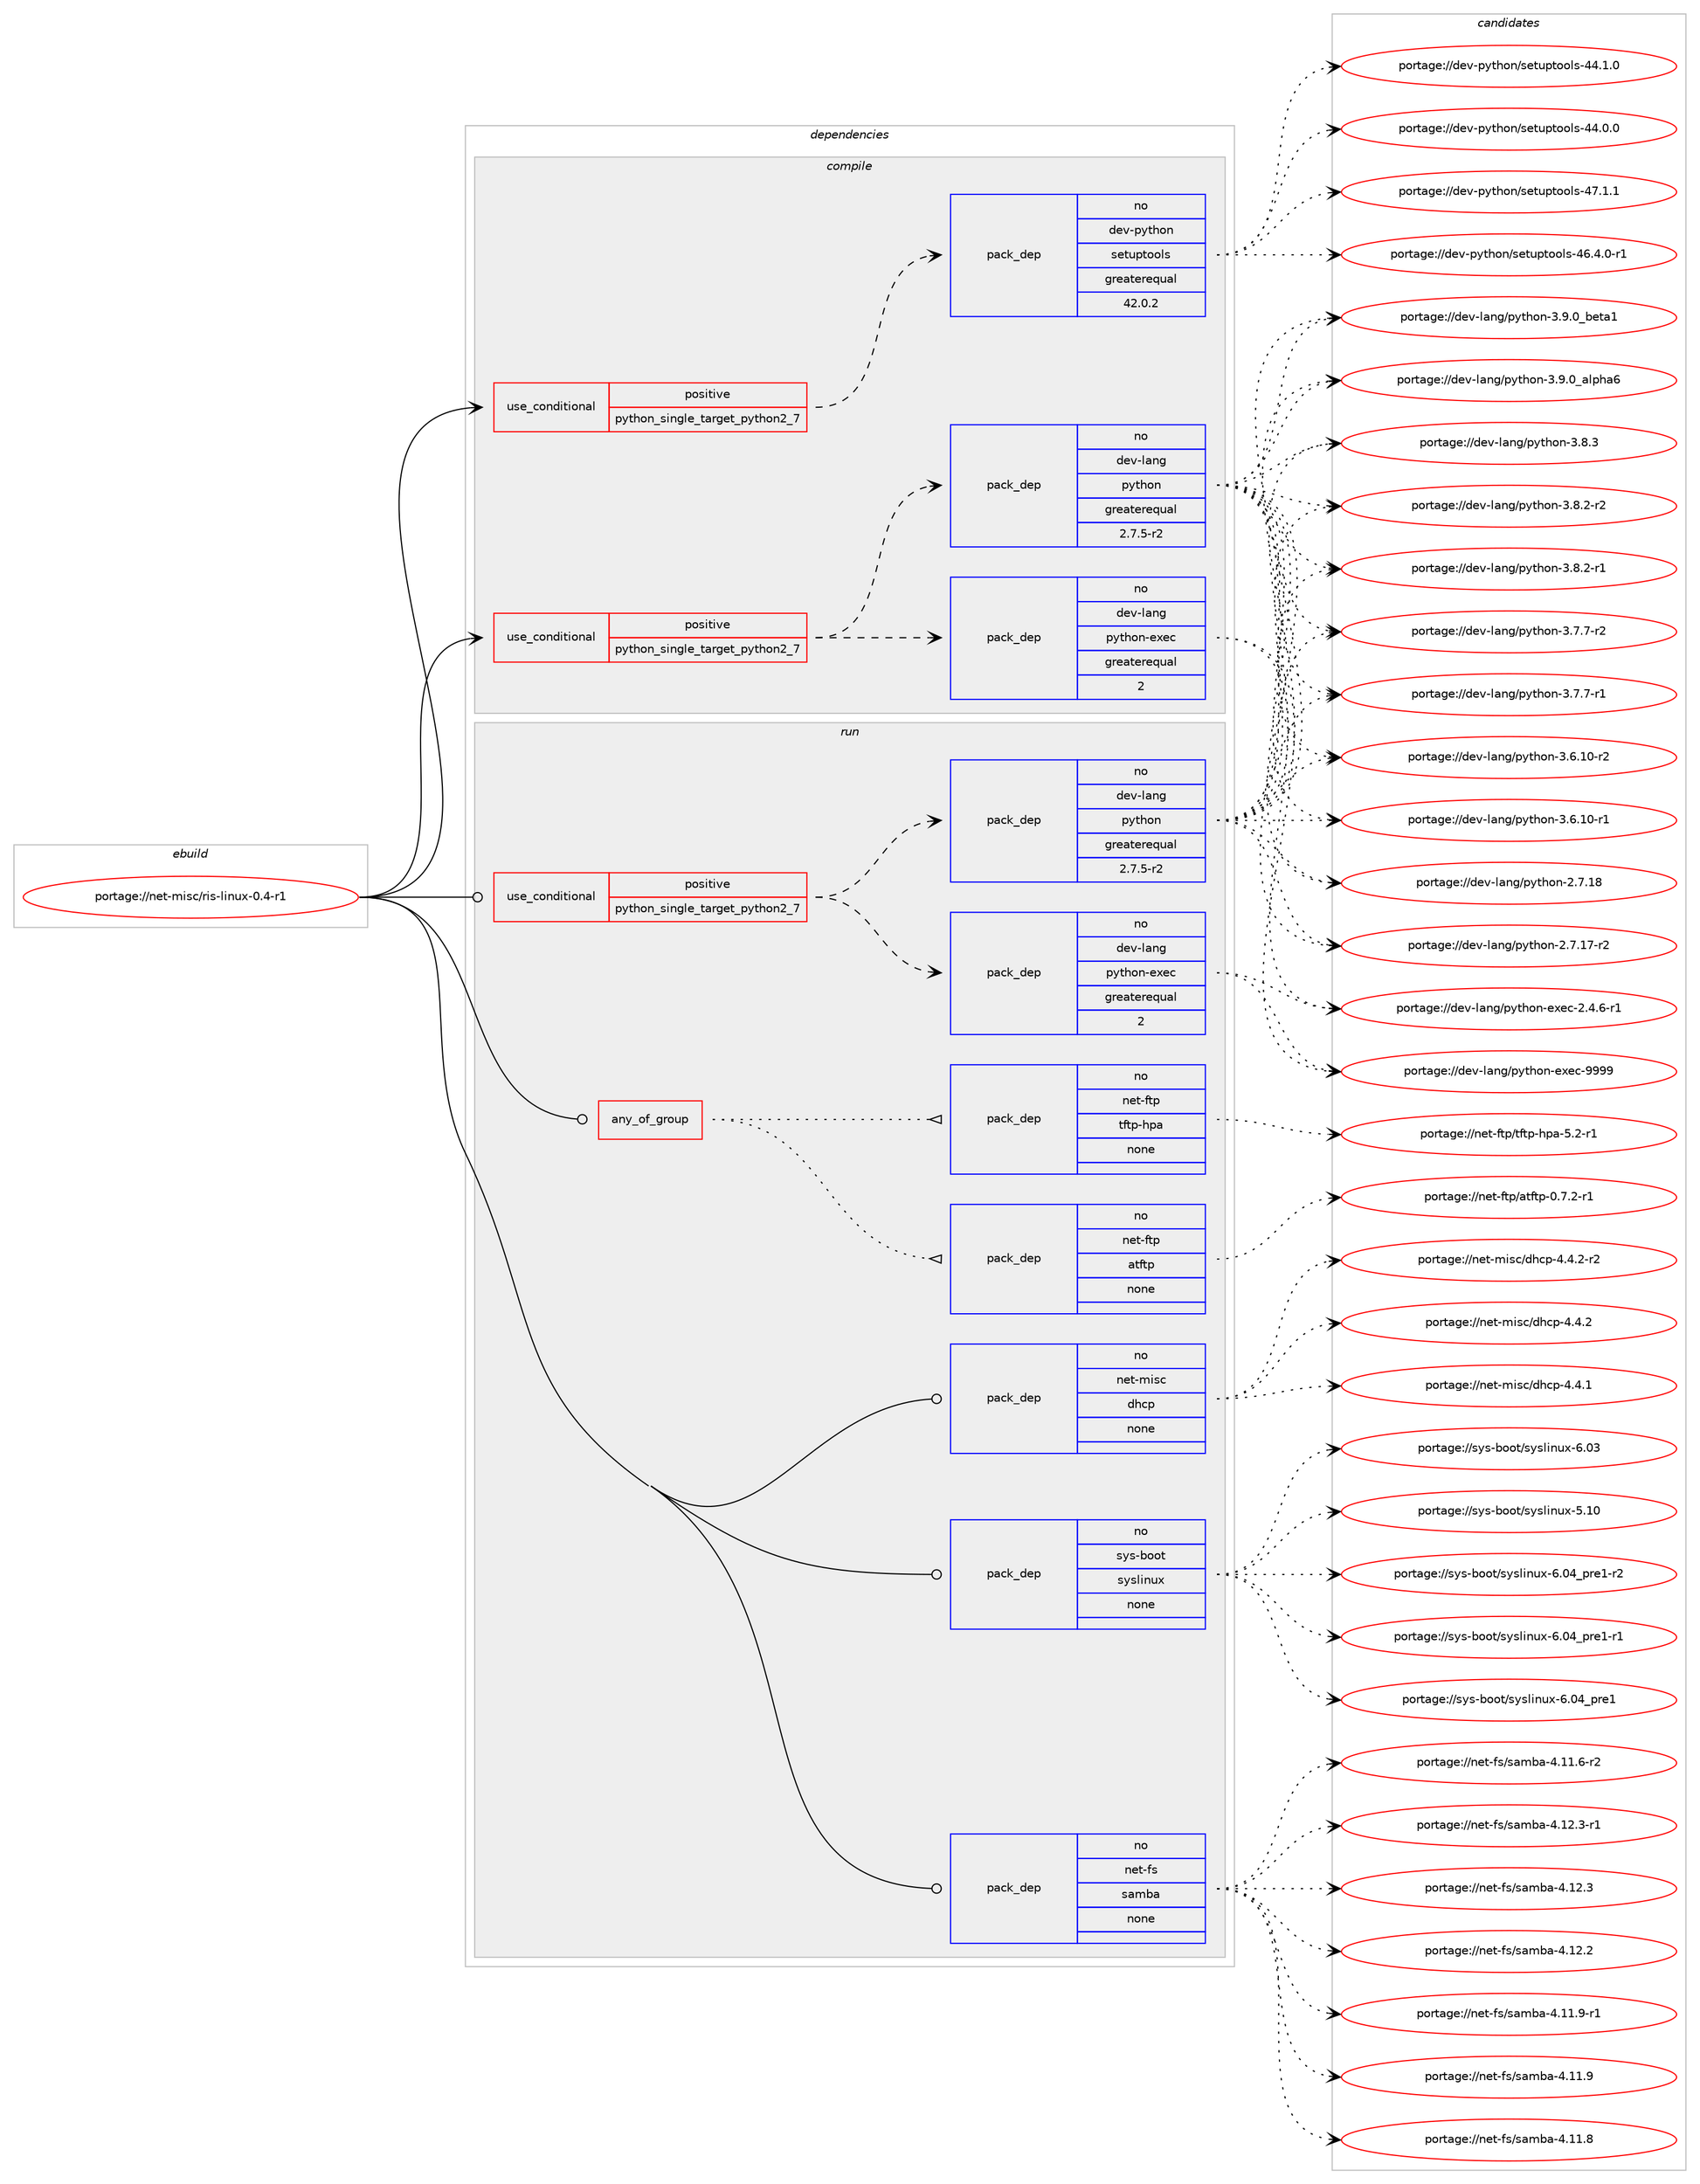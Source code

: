 digraph prolog {

# *************
# Graph options
# *************

newrank=true;
concentrate=true;
compound=true;
graph [rankdir=LR,fontname=Helvetica,fontsize=10,ranksep=1.5];#, ranksep=2.5, nodesep=0.2];
edge  [arrowhead=vee];
node  [fontname=Helvetica,fontsize=10];

# **********
# The ebuild
# **********

subgraph cluster_leftcol {
color=gray;
rank=same;
label=<<i>ebuild</i>>;
id [label="portage://net-misc/ris-linux-0.4-r1", color=red, width=4, href="../net-misc/ris-linux-0.4-r1.svg"];
}

# ****************
# The dependencies
# ****************

subgraph cluster_midcol {
color=gray;
label=<<i>dependencies</i>>;
subgraph cluster_compile {
fillcolor="#eeeeee";
style=filled;
label=<<i>compile</i>>;
subgraph cond733 {
dependency6657 [label=<<TABLE BORDER="0" CELLBORDER="1" CELLSPACING="0" CELLPADDING="4"><TR><TD ROWSPAN="3" CELLPADDING="10">use_conditional</TD></TR><TR><TD>positive</TD></TR><TR><TD>python_single_target_python2_7</TD></TR></TABLE>>, shape=none, color=red];
subgraph pack5850 {
dependency6658 [label=<<TABLE BORDER="0" CELLBORDER="1" CELLSPACING="0" CELLPADDING="4" WIDTH="220"><TR><TD ROWSPAN="6" CELLPADDING="30">pack_dep</TD></TR><TR><TD WIDTH="110">no</TD></TR><TR><TD>dev-lang</TD></TR><TR><TD>python</TD></TR><TR><TD>greaterequal</TD></TR><TR><TD>2.7.5-r2</TD></TR></TABLE>>, shape=none, color=blue];
}
dependency6657:e -> dependency6658:w [weight=20,style="dashed",arrowhead="vee"];
subgraph pack5851 {
dependency6659 [label=<<TABLE BORDER="0" CELLBORDER="1" CELLSPACING="0" CELLPADDING="4" WIDTH="220"><TR><TD ROWSPAN="6" CELLPADDING="30">pack_dep</TD></TR><TR><TD WIDTH="110">no</TD></TR><TR><TD>dev-lang</TD></TR><TR><TD>python-exec</TD></TR><TR><TD>greaterequal</TD></TR><TR><TD>2</TD></TR></TABLE>>, shape=none, color=blue];
}
dependency6657:e -> dependency6659:w [weight=20,style="dashed",arrowhead="vee"];
}
id:e -> dependency6657:w [weight=20,style="solid",arrowhead="vee"];
subgraph cond734 {
dependency6660 [label=<<TABLE BORDER="0" CELLBORDER="1" CELLSPACING="0" CELLPADDING="4"><TR><TD ROWSPAN="3" CELLPADDING="10">use_conditional</TD></TR><TR><TD>positive</TD></TR><TR><TD>python_single_target_python2_7</TD></TR></TABLE>>, shape=none, color=red];
subgraph pack5852 {
dependency6661 [label=<<TABLE BORDER="0" CELLBORDER="1" CELLSPACING="0" CELLPADDING="4" WIDTH="220"><TR><TD ROWSPAN="6" CELLPADDING="30">pack_dep</TD></TR><TR><TD WIDTH="110">no</TD></TR><TR><TD>dev-python</TD></TR><TR><TD>setuptools</TD></TR><TR><TD>greaterequal</TD></TR><TR><TD>42.0.2</TD></TR></TABLE>>, shape=none, color=blue];
}
dependency6660:e -> dependency6661:w [weight=20,style="dashed",arrowhead="vee"];
}
id:e -> dependency6660:w [weight=20,style="solid",arrowhead="vee"];
}
subgraph cluster_compileandrun {
fillcolor="#eeeeee";
style=filled;
label=<<i>compile and run</i>>;
}
subgraph cluster_run {
fillcolor="#eeeeee";
style=filled;
label=<<i>run</i>>;
subgraph any72 {
dependency6662 [label=<<TABLE BORDER="0" CELLBORDER="1" CELLSPACING="0" CELLPADDING="4"><TR><TD CELLPADDING="10">any_of_group</TD></TR></TABLE>>, shape=none, color=red];subgraph pack5853 {
dependency6663 [label=<<TABLE BORDER="0" CELLBORDER="1" CELLSPACING="0" CELLPADDING="4" WIDTH="220"><TR><TD ROWSPAN="6" CELLPADDING="30">pack_dep</TD></TR><TR><TD WIDTH="110">no</TD></TR><TR><TD>net-ftp</TD></TR><TR><TD>atftp</TD></TR><TR><TD>none</TD></TR><TR><TD></TD></TR></TABLE>>, shape=none, color=blue];
}
dependency6662:e -> dependency6663:w [weight=20,style="dotted",arrowhead="oinv"];
subgraph pack5854 {
dependency6664 [label=<<TABLE BORDER="0" CELLBORDER="1" CELLSPACING="0" CELLPADDING="4" WIDTH="220"><TR><TD ROWSPAN="6" CELLPADDING="30">pack_dep</TD></TR><TR><TD WIDTH="110">no</TD></TR><TR><TD>net-ftp</TD></TR><TR><TD>tftp-hpa</TD></TR><TR><TD>none</TD></TR><TR><TD></TD></TR></TABLE>>, shape=none, color=blue];
}
dependency6662:e -> dependency6664:w [weight=20,style="dotted",arrowhead="oinv"];
}
id:e -> dependency6662:w [weight=20,style="solid",arrowhead="odot"];
subgraph cond735 {
dependency6665 [label=<<TABLE BORDER="0" CELLBORDER="1" CELLSPACING="0" CELLPADDING="4"><TR><TD ROWSPAN="3" CELLPADDING="10">use_conditional</TD></TR><TR><TD>positive</TD></TR><TR><TD>python_single_target_python2_7</TD></TR></TABLE>>, shape=none, color=red];
subgraph pack5855 {
dependency6666 [label=<<TABLE BORDER="0" CELLBORDER="1" CELLSPACING="0" CELLPADDING="4" WIDTH="220"><TR><TD ROWSPAN="6" CELLPADDING="30">pack_dep</TD></TR><TR><TD WIDTH="110">no</TD></TR><TR><TD>dev-lang</TD></TR><TR><TD>python</TD></TR><TR><TD>greaterequal</TD></TR><TR><TD>2.7.5-r2</TD></TR></TABLE>>, shape=none, color=blue];
}
dependency6665:e -> dependency6666:w [weight=20,style="dashed",arrowhead="vee"];
subgraph pack5856 {
dependency6667 [label=<<TABLE BORDER="0" CELLBORDER="1" CELLSPACING="0" CELLPADDING="4" WIDTH="220"><TR><TD ROWSPAN="6" CELLPADDING="30">pack_dep</TD></TR><TR><TD WIDTH="110">no</TD></TR><TR><TD>dev-lang</TD></TR><TR><TD>python-exec</TD></TR><TR><TD>greaterequal</TD></TR><TR><TD>2</TD></TR></TABLE>>, shape=none, color=blue];
}
dependency6665:e -> dependency6667:w [weight=20,style="dashed",arrowhead="vee"];
}
id:e -> dependency6665:w [weight=20,style="solid",arrowhead="odot"];
subgraph pack5857 {
dependency6668 [label=<<TABLE BORDER="0" CELLBORDER="1" CELLSPACING="0" CELLPADDING="4" WIDTH="220"><TR><TD ROWSPAN="6" CELLPADDING="30">pack_dep</TD></TR><TR><TD WIDTH="110">no</TD></TR><TR><TD>net-fs</TD></TR><TR><TD>samba</TD></TR><TR><TD>none</TD></TR><TR><TD></TD></TR></TABLE>>, shape=none, color=blue];
}
id:e -> dependency6668:w [weight=20,style="solid",arrowhead="odot"];
subgraph pack5858 {
dependency6669 [label=<<TABLE BORDER="0" CELLBORDER="1" CELLSPACING="0" CELLPADDING="4" WIDTH="220"><TR><TD ROWSPAN="6" CELLPADDING="30">pack_dep</TD></TR><TR><TD WIDTH="110">no</TD></TR><TR><TD>net-misc</TD></TR><TR><TD>dhcp</TD></TR><TR><TD>none</TD></TR><TR><TD></TD></TR></TABLE>>, shape=none, color=blue];
}
id:e -> dependency6669:w [weight=20,style="solid",arrowhead="odot"];
subgraph pack5859 {
dependency6670 [label=<<TABLE BORDER="0" CELLBORDER="1" CELLSPACING="0" CELLPADDING="4" WIDTH="220"><TR><TD ROWSPAN="6" CELLPADDING="30">pack_dep</TD></TR><TR><TD WIDTH="110">no</TD></TR><TR><TD>sys-boot</TD></TR><TR><TD>syslinux</TD></TR><TR><TD>none</TD></TR><TR><TD></TD></TR></TABLE>>, shape=none, color=blue];
}
id:e -> dependency6670:w [weight=20,style="solid",arrowhead="odot"];
}
}

# **************
# The candidates
# **************

subgraph cluster_choices {
rank=same;
color=gray;
label=<<i>candidates</i>>;

subgraph choice5850 {
color=black;
nodesep=1;
choice10010111845108971101034711212111610411111045514657464895981011169749 [label="portage://dev-lang/python-3.9.0_beta1", color=red, width=4,href="../dev-lang/python-3.9.0_beta1.svg"];
choice10010111845108971101034711212111610411111045514657464895971081121049754 [label="portage://dev-lang/python-3.9.0_alpha6", color=red, width=4,href="../dev-lang/python-3.9.0_alpha6.svg"];
choice100101118451089711010347112121116104111110455146564651 [label="portage://dev-lang/python-3.8.3", color=red, width=4,href="../dev-lang/python-3.8.3.svg"];
choice1001011184510897110103471121211161041111104551465646504511450 [label="portage://dev-lang/python-3.8.2-r2", color=red, width=4,href="../dev-lang/python-3.8.2-r2.svg"];
choice1001011184510897110103471121211161041111104551465646504511449 [label="portage://dev-lang/python-3.8.2-r1", color=red, width=4,href="../dev-lang/python-3.8.2-r1.svg"];
choice1001011184510897110103471121211161041111104551465546554511450 [label="portage://dev-lang/python-3.7.7-r2", color=red, width=4,href="../dev-lang/python-3.7.7-r2.svg"];
choice1001011184510897110103471121211161041111104551465546554511449 [label="portage://dev-lang/python-3.7.7-r1", color=red, width=4,href="../dev-lang/python-3.7.7-r1.svg"];
choice100101118451089711010347112121116104111110455146544649484511450 [label="portage://dev-lang/python-3.6.10-r2", color=red, width=4,href="../dev-lang/python-3.6.10-r2.svg"];
choice100101118451089711010347112121116104111110455146544649484511449 [label="portage://dev-lang/python-3.6.10-r1", color=red, width=4,href="../dev-lang/python-3.6.10-r1.svg"];
choice10010111845108971101034711212111610411111045504655464956 [label="portage://dev-lang/python-2.7.18", color=red, width=4,href="../dev-lang/python-2.7.18.svg"];
choice100101118451089711010347112121116104111110455046554649554511450 [label="portage://dev-lang/python-2.7.17-r2", color=red, width=4,href="../dev-lang/python-2.7.17-r2.svg"];
dependency6658:e -> choice10010111845108971101034711212111610411111045514657464895981011169749:w [style=dotted,weight="100"];
dependency6658:e -> choice10010111845108971101034711212111610411111045514657464895971081121049754:w [style=dotted,weight="100"];
dependency6658:e -> choice100101118451089711010347112121116104111110455146564651:w [style=dotted,weight="100"];
dependency6658:e -> choice1001011184510897110103471121211161041111104551465646504511450:w [style=dotted,weight="100"];
dependency6658:e -> choice1001011184510897110103471121211161041111104551465646504511449:w [style=dotted,weight="100"];
dependency6658:e -> choice1001011184510897110103471121211161041111104551465546554511450:w [style=dotted,weight="100"];
dependency6658:e -> choice1001011184510897110103471121211161041111104551465546554511449:w [style=dotted,weight="100"];
dependency6658:e -> choice100101118451089711010347112121116104111110455146544649484511450:w [style=dotted,weight="100"];
dependency6658:e -> choice100101118451089711010347112121116104111110455146544649484511449:w [style=dotted,weight="100"];
dependency6658:e -> choice10010111845108971101034711212111610411111045504655464956:w [style=dotted,weight="100"];
dependency6658:e -> choice100101118451089711010347112121116104111110455046554649554511450:w [style=dotted,weight="100"];
}
subgraph choice5851 {
color=black;
nodesep=1;
choice10010111845108971101034711212111610411111045101120101994557575757 [label="portage://dev-lang/python-exec-9999", color=red, width=4,href="../dev-lang/python-exec-9999.svg"];
choice10010111845108971101034711212111610411111045101120101994550465246544511449 [label="portage://dev-lang/python-exec-2.4.6-r1", color=red, width=4,href="../dev-lang/python-exec-2.4.6-r1.svg"];
dependency6659:e -> choice10010111845108971101034711212111610411111045101120101994557575757:w [style=dotted,weight="100"];
dependency6659:e -> choice10010111845108971101034711212111610411111045101120101994550465246544511449:w [style=dotted,weight="100"];
}
subgraph choice5852 {
color=black;
nodesep=1;
choice100101118451121211161041111104711510111611711211611111110811545525546494649 [label="portage://dev-python/setuptools-47.1.1", color=red, width=4,href="../dev-python/setuptools-47.1.1.svg"];
choice1001011184511212111610411111047115101116117112116111111108115455254465246484511449 [label="portage://dev-python/setuptools-46.4.0-r1", color=red, width=4,href="../dev-python/setuptools-46.4.0-r1.svg"];
choice100101118451121211161041111104711510111611711211611111110811545525246494648 [label="portage://dev-python/setuptools-44.1.0", color=red, width=4,href="../dev-python/setuptools-44.1.0.svg"];
choice100101118451121211161041111104711510111611711211611111110811545525246484648 [label="portage://dev-python/setuptools-44.0.0", color=red, width=4,href="../dev-python/setuptools-44.0.0.svg"];
dependency6661:e -> choice100101118451121211161041111104711510111611711211611111110811545525546494649:w [style=dotted,weight="100"];
dependency6661:e -> choice1001011184511212111610411111047115101116117112116111111108115455254465246484511449:w [style=dotted,weight="100"];
dependency6661:e -> choice100101118451121211161041111104711510111611711211611111110811545525246494648:w [style=dotted,weight="100"];
dependency6661:e -> choice100101118451121211161041111104711510111611711211611111110811545525246484648:w [style=dotted,weight="100"];
}
subgraph choice5853 {
color=black;
nodesep=1;
choice1101011164510211611247971161021161124548465546504511449 [label="portage://net-ftp/atftp-0.7.2-r1", color=red, width=4,href="../net-ftp/atftp-0.7.2-r1.svg"];
dependency6663:e -> choice1101011164510211611247971161021161124548465546504511449:w [style=dotted,weight="100"];
}
subgraph choice5854 {
color=black;
nodesep=1;
choice11010111645102116112471161021161124510411297455346504511449 [label="portage://net-ftp/tftp-hpa-5.2-r1", color=red, width=4,href="../net-ftp/tftp-hpa-5.2-r1.svg"];
dependency6664:e -> choice11010111645102116112471161021161124510411297455346504511449:w [style=dotted,weight="100"];
}
subgraph choice5855 {
color=black;
nodesep=1;
choice10010111845108971101034711212111610411111045514657464895981011169749 [label="portage://dev-lang/python-3.9.0_beta1", color=red, width=4,href="../dev-lang/python-3.9.0_beta1.svg"];
choice10010111845108971101034711212111610411111045514657464895971081121049754 [label="portage://dev-lang/python-3.9.0_alpha6", color=red, width=4,href="../dev-lang/python-3.9.0_alpha6.svg"];
choice100101118451089711010347112121116104111110455146564651 [label="portage://dev-lang/python-3.8.3", color=red, width=4,href="../dev-lang/python-3.8.3.svg"];
choice1001011184510897110103471121211161041111104551465646504511450 [label="portage://dev-lang/python-3.8.2-r2", color=red, width=4,href="../dev-lang/python-3.8.2-r2.svg"];
choice1001011184510897110103471121211161041111104551465646504511449 [label="portage://dev-lang/python-3.8.2-r1", color=red, width=4,href="../dev-lang/python-3.8.2-r1.svg"];
choice1001011184510897110103471121211161041111104551465546554511450 [label="portage://dev-lang/python-3.7.7-r2", color=red, width=4,href="../dev-lang/python-3.7.7-r2.svg"];
choice1001011184510897110103471121211161041111104551465546554511449 [label="portage://dev-lang/python-3.7.7-r1", color=red, width=4,href="../dev-lang/python-3.7.7-r1.svg"];
choice100101118451089711010347112121116104111110455146544649484511450 [label="portage://dev-lang/python-3.6.10-r2", color=red, width=4,href="../dev-lang/python-3.6.10-r2.svg"];
choice100101118451089711010347112121116104111110455146544649484511449 [label="portage://dev-lang/python-3.6.10-r1", color=red, width=4,href="../dev-lang/python-3.6.10-r1.svg"];
choice10010111845108971101034711212111610411111045504655464956 [label="portage://dev-lang/python-2.7.18", color=red, width=4,href="../dev-lang/python-2.7.18.svg"];
choice100101118451089711010347112121116104111110455046554649554511450 [label="portage://dev-lang/python-2.7.17-r2", color=red, width=4,href="../dev-lang/python-2.7.17-r2.svg"];
dependency6666:e -> choice10010111845108971101034711212111610411111045514657464895981011169749:w [style=dotted,weight="100"];
dependency6666:e -> choice10010111845108971101034711212111610411111045514657464895971081121049754:w [style=dotted,weight="100"];
dependency6666:e -> choice100101118451089711010347112121116104111110455146564651:w [style=dotted,weight="100"];
dependency6666:e -> choice1001011184510897110103471121211161041111104551465646504511450:w [style=dotted,weight="100"];
dependency6666:e -> choice1001011184510897110103471121211161041111104551465646504511449:w [style=dotted,weight="100"];
dependency6666:e -> choice1001011184510897110103471121211161041111104551465546554511450:w [style=dotted,weight="100"];
dependency6666:e -> choice1001011184510897110103471121211161041111104551465546554511449:w [style=dotted,weight="100"];
dependency6666:e -> choice100101118451089711010347112121116104111110455146544649484511450:w [style=dotted,weight="100"];
dependency6666:e -> choice100101118451089711010347112121116104111110455146544649484511449:w [style=dotted,weight="100"];
dependency6666:e -> choice10010111845108971101034711212111610411111045504655464956:w [style=dotted,weight="100"];
dependency6666:e -> choice100101118451089711010347112121116104111110455046554649554511450:w [style=dotted,weight="100"];
}
subgraph choice5856 {
color=black;
nodesep=1;
choice10010111845108971101034711212111610411111045101120101994557575757 [label="portage://dev-lang/python-exec-9999", color=red, width=4,href="../dev-lang/python-exec-9999.svg"];
choice10010111845108971101034711212111610411111045101120101994550465246544511449 [label="portage://dev-lang/python-exec-2.4.6-r1", color=red, width=4,href="../dev-lang/python-exec-2.4.6-r1.svg"];
dependency6667:e -> choice10010111845108971101034711212111610411111045101120101994557575757:w [style=dotted,weight="100"];
dependency6667:e -> choice10010111845108971101034711212111610411111045101120101994550465246544511449:w [style=dotted,weight="100"];
}
subgraph choice5857 {
color=black;
nodesep=1;
choice1101011164510211547115971099897455246495046514511449 [label="portage://net-fs/samba-4.12.3-r1", color=red, width=4,href="../net-fs/samba-4.12.3-r1.svg"];
choice110101116451021154711597109989745524649504651 [label="portage://net-fs/samba-4.12.3", color=red, width=4,href="../net-fs/samba-4.12.3.svg"];
choice110101116451021154711597109989745524649504650 [label="portage://net-fs/samba-4.12.2", color=red, width=4,href="../net-fs/samba-4.12.2.svg"];
choice1101011164510211547115971099897455246494946574511449 [label="portage://net-fs/samba-4.11.9-r1", color=red, width=4,href="../net-fs/samba-4.11.9-r1.svg"];
choice110101116451021154711597109989745524649494657 [label="portage://net-fs/samba-4.11.9", color=red, width=4,href="../net-fs/samba-4.11.9.svg"];
choice110101116451021154711597109989745524649494656 [label="portage://net-fs/samba-4.11.8", color=red, width=4,href="../net-fs/samba-4.11.8.svg"];
choice1101011164510211547115971099897455246494946544511450 [label="portage://net-fs/samba-4.11.6-r2", color=red, width=4,href="../net-fs/samba-4.11.6-r2.svg"];
dependency6668:e -> choice1101011164510211547115971099897455246495046514511449:w [style=dotted,weight="100"];
dependency6668:e -> choice110101116451021154711597109989745524649504651:w [style=dotted,weight="100"];
dependency6668:e -> choice110101116451021154711597109989745524649504650:w [style=dotted,weight="100"];
dependency6668:e -> choice1101011164510211547115971099897455246494946574511449:w [style=dotted,weight="100"];
dependency6668:e -> choice110101116451021154711597109989745524649494657:w [style=dotted,weight="100"];
dependency6668:e -> choice110101116451021154711597109989745524649494656:w [style=dotted,weight="100"];
dependency6668:e -> choice1101011164510211547115971099897455246494946544511450:w [style=dotted,weight="100"];
}
subgraph choice5858 {
color=black;
nodesep=1;
choice110101116451091051159947100104991124552465246504511450 [label="portage://net-misc/dhcp-4.4.2-r2", color=red, width=4,href="../net-misc/dhcp-4.4.2-r2.svg"];
choice11010111645109105115994710010499112455246524650 [label="portage://net-misc/dhcp-4.4.2", color=red, width=4,href="../net-misc/dhcp-4.4.2.svg"];
choice11010111645109105115994710010499112455246524649 [label="portage://net-misc/dhcp-4.4.1", color=red, width=4,href="../net-misc/dhcp-4.4.1.svg"];
dependency6669:e -> choice110101116451091051159947100104991124552465246504511450:w [style=dotted,weight="100"];
dependency6669:e -> choice11010111645109105115994710010499112455246524650:w [style=dotted,weight="100"];
dependency6669:e -> choice11010111645109105115994710010499112455246524649:w [style=dotted,weight="100"];
}
subgraph choice5859 {
color=black;
nodesep=1;
choice115121115459811111111647115121115108105110117120455446485295112114101494511450 [label="portage://sys-boot/syslinux-6.04_pre1-r2", color=red, width=4,href="../sys-boot/syslinux-6.04_pre1-r2.svg"];
choice115121115459811111111647115121115108105110117120455446485295112114101494511449 [label="portage://sys-boot/syslinux-6.04_pre1-r1", color=red, width=4,href="../sys-boot/syslinux-6.04_pre1-r1.svg"];
choice11512111545981111111164711512111510810511011712045544648529511211410149 [label="portage://sys-boot/syslinux-6.04_pre1", color=red, width=4,href="../sys-boot/syslinux-6.04_pre1.svg"];
choice1151211154598111111116471151211151081051101171204554464851 [label="portage://sys-boot/syslinux-6.03", color=red, width=4,href="../sys-boot/syslinux-6.03.svg"];
choice1151211154598111111116471151211151081051101171204553464948 [label="portage://sys-boot/syslinux-5.10", color=red, width=4,href="../sys-boot/syslinux-5.10.svg"];
dependency6670:e -> choice115121115459811111111647115121115108105110117120455446485295112114101494511450:w [style=dotted,weight="100"];
dependency6670:e -> choice115121115459811111111647115121115108105110117120455446485295112114101494511449:w [style=dotted,weight="100"];
dependency6670:e -> choice11512111545981111111164711512111510810511011712045544648529511211410149:w [style=dotted,weight="100"];
dependency6670:e -> choice1151211154598111111116471151211151081051101171204554464851:w [style=dotted,weight="100"];
dependency6670:e -> choice1151211154598111111116471151211151081051101171204553464948:w [style=dotted,weight="100"];
}
}

}
